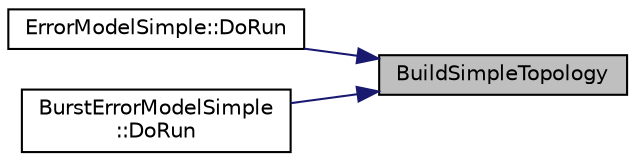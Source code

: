 digraph "BuildSimpleTopology"
{
 // LATEX_PDF_SIZE
  edge [fontname="Helvetica",fontsize="10",labelfontname="Helvetica",labelfontsize="10"];
  node [fontname="Helvetica",fontsize="10",shape=record];
  rankdir="RL";
  Node1 [label="BuildSimpleTopology",height=0.2,width=0.4,color="black", fillcolor="grey75", style="filled", fontcolor="black",tooltip=" "];
  Node1 -> Node2 [dir="back",color="midnightblue",fontsize="10",style="solid",fontname="Helvetica"];
  Node2 [label="ErrorModelSimple::DoRun",height=0.2,width=0.4,color="black", fillcolor="white", style="filled",URL="$class_error_model_simple.html#a84102bc3eba0940652e50e78771e1852",tooltip="Implementation to actually run this TestCase."];
  Node1 -> Node3 [dir="back",color="midnightblue",fontsize="10",style="solid",fontname="Helvetica"];
  Node3 [label="BurstErrorModelSimple\l::DoRun",height=0.2,width=0.4,color="black", fillcolor="white", style="filled",URL="$class_burst_error_model_simple.html#a9db92cbfd5b55bd457a776aaf418de37",tooltip="Implementation to actually run this TestCase."];
}
